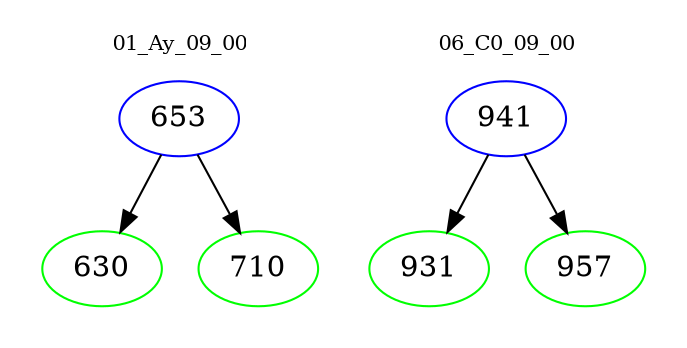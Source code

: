 digraph{
subgraph cluster_0 {
color = white
label = "01_Ay_09_00";
fontsize=10;
T0_653 [label="653", color="blue"]
T0_653 -> T0_630 [color="black"]
T0_630 [label="630", color="green"]
T0_653 -> T0_710 [color="black"]
T0_710 [label="710", color="green"]
}
subgraph cluster_1 {
color = white
label = "06_C0_09_00";
fontsize=10;
T1_941 [label="941", color="blue"]
T1_941 -> T1_931 [color="black"]
T1_931 [label="931", color="green"]
T1_941 -> T1_957 [color="black"]
T1_957 [label="957", color="green"]
}
}

